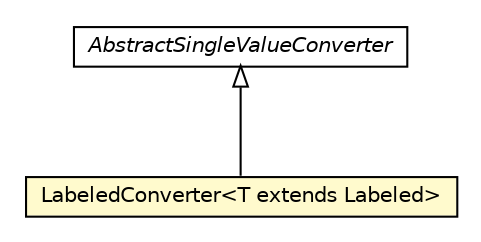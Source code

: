 #!/usr/local/bin/dot
#
# Class diagram 
# Generated by UMLGraph version 5.1 (http://www.umlgraph.org/)
#

digraph G {
	edge [fontname="Helvetica",fontsize=10,labelfontname="Helvetica",labelfontsize=10];
	node [fontname="Helvetica",fontsize=10,shape=plaintext];
	nodesep=0.25;
	ranksep=0.5;
	// org.androidtransfuse.model.manifest.LabeledConverter<T extends org.androidtransfuse.annotations.Labeled>
	c21953 [label=<<table title="org.androidtransfuse.model.manifest.LabeledConverter" border="0" cellborder="1" cellspacing="0" cellpadding="2" port="p" bgcolor="lemonChiffon" href="./LabeledConverter.html">
		<tr><td><table border="0" cellspacing="0" cellpadding="1">
<tr><td align="center" balign="center"> LabeledConverter&lt;T extends Labeled&gt; </td></tr>
		</table></td></tr>
		</table>>, fontname="Helvetica", fontcolor="black", fontsize=10.0];
	//org.androidtransfuse.model.manifest.LabeledConverter<T extends org.androidtransfuse.annotations.Labeled> extends com.thoughtworks.xstream.converters.basic.AbstractSingleValueConverter
	c22305:p -> c21953:p [dir=back,arrowtail=empty];
	// com.thoughtworks.xstream.converters.basic.AbstractSingleValueConverter
	c22305 [label=<<table title="com.thoughtworks.xstream.converters.basic.AbstractSingleValueConverter" border="0" cellborder="1" cellspacing="0" cellpadding="2" port="p" href="http://java.sun.com/j2se/1.4.2/docs/api/com/thoughtworks/xstream/converters/basic/AbstractSingleValueConverter.html">
		<tr><td><table border="0" cellspacing="0" cellpadding="1">
<tr><td align="center" balign="center"><font face="Helvetica-Oblique"> AbstractSingleValueConverter </font></td></tr>
		</table></td></tr>
		</table>>, fontname="Helvetica", fontcolor="black", fontsize=10.0];
}

